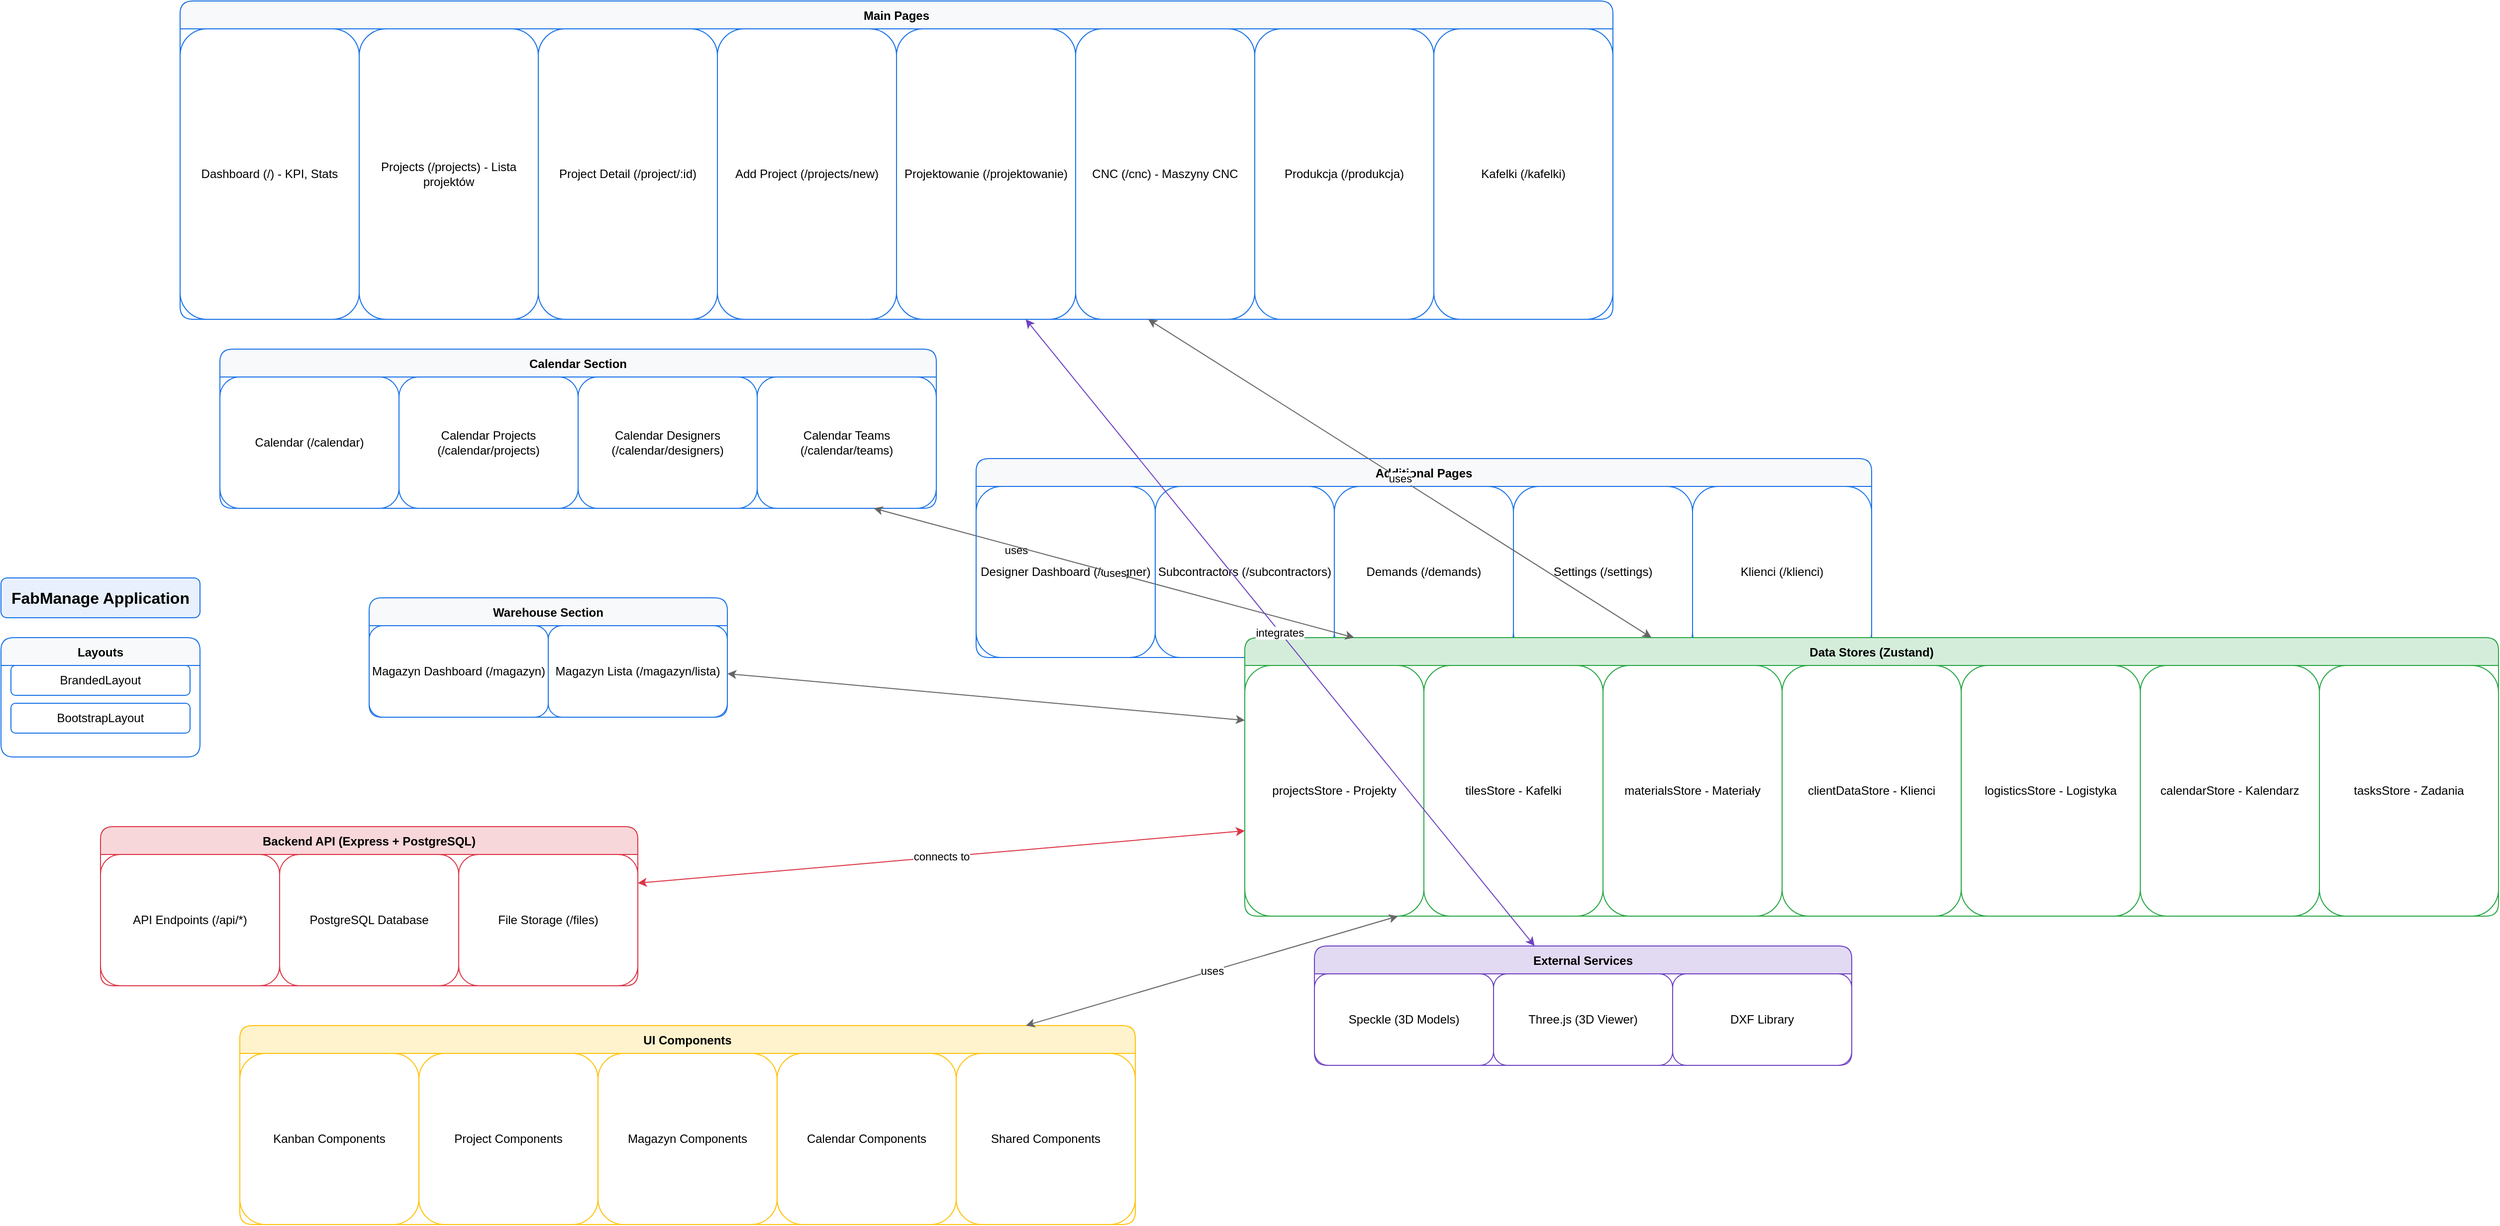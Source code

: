 <mxfile>
    <diagram id="SiteStructure" name="Site Structure">
        <mxGraphModel dx="728" dy="1847" grid="1" gridSize="10" guides="1" tooltips="1" connect="1" arrows="1" fold="1" page="1" pageScale="1" pageWidth="1169" pageHeight="827" background="#ffffff" math="0" shadow="0">
            <root>
                <mxCell id="0"/>
                <mxCell id="1" parent="0"/>
                <mxCell id="app_root" value="FabManage Application" style="rounded=1;whiteSpace=wrap;html=1;strokeColor=#1A73E8;fillColor=#e8f0fe;fontSize=16;fontStyle=1;" parent="1" vertex="1">
                    <mxGeometry x="20" y="20" width="200" height="40" as="geometry"/>
                </mxCell>
                <mxCell id="layouts" value="Layouts" style="swimlane;horizontal=1;rounded=1;strokeColor=#1A73E8;fillColor=#f8f9fa;collapsible=0;startSize=28;childLayout=stackLayout;" parent="1" vertex="1">
                    <mxGeometry x="20" y="80" width="200" height="120" as="geometry"/>
                </mxCell>
                <mxCell id="branded_layout" value="BrandedLayout" style="rounded=1;whiteSpace=wrap;html=1;strokeColor=#1A73E8;fillColor=#fff;" parent="layouts" vertex="1">
                    <mxGeometry x="10" y="28" width="180" height="30" as="geometry"/>
                </mxCell>
                <mxCell id="bootstrap_layout" value="BootstrapLayout" style="rounded=1;whiteSpace=wrap;html=1;strokeColor=#1A73E8;fillColor=#fff;" parent="layouts" vertex="1">
                    <mxGeometry x="10" y="66" width="180" height="30" as="geometry"/>
                </mxCell>
                <mxCell id="main_pages" value="Main Pages" style="swimlane;horizontal=1;rounded=1;strokeColor=#1A73E8;fillColor=#f8f9fa;collapsible=0;startSize=28;childLayout=stackLayout;" parent="1" vertex="1">
                    <mxGeometry x="200" y="-560" width="1440" height="320" as="geometry"/>
                </mxCell>
                <mxCell id="dashboard" value="Dashboard (/) - KPI, Stats" style="rounded=1;whiteSpace=wrap;html=1;strokeColor=#1A73E8;fillColor=#fff;" parent="main_pages" vertex="1">
                    <mxGeometry y="28" width="180" height="292" as="geometry"/>
                </mxCell>
                <mxCell id="projects" value="Projects (/projects) - Lista projektów" style="rounded=1;whiteSpace=wrap;html=1;strokeColor=#1A73E8;fillColor=#fff;" parent="main_pages" vertex="1">
                    <mxGeometry x="180" y="28" width="180" height="292" as="geometry"/>
                </mxCell>
                <mxCell id="project_detail" value="Project Detail (/project/:id)" style="rounded=1;whiteSpace=wrap;html=1;strokeColor=#1A73E8;fillColor=#fff;" parent="main_pages" vertex="1">
                    <mxGeometry x="360" y="28" width="180" height="292" as="geometry"/>
                </mxCell>
                <mxCell id="add_project" value="Add Project (/projects/new)" style="rounded=1;whiteSpace=wrap;html=1;strokeColor=#1A73E8;fillColor=#fff;" parent="main_pages" vertex="1">
                    <mxGeometry x="540" y="28" width="180" height="292" as="geometry"/>
                </mxCell>
                <mxCell id="projektowanie" value="Projektowanie (/projektowanie)" style="rounded=1;whiteSpace=wrap;html=1;strokeColor=#1A73E8;fillColor=#fff;" parent="main_pages" vertex="1">
                    <mxGeometry x="720" y="28" width="180" height="292" as="geometry"/>
                </mxCell>
                <mxCell id="cnc" value="CNC (/cnc) - Maszyny CNC" style="rounded=1;whiteSpace=wrap;html=1;strokeColor=#1A73E8;fillColor=#fff;" parent="main_pages" vertex="1">
                    <mxGeometry x="900" y="28" width="180" height="292" as="geometry"/>
                </mxCell>
                <mxCell id="produkcja" value="Produkcja (/produkcja)" style="rounded=1;whiteSpace=wrap;html=1;strokeColor=#1A73E8;fillColor=#fff;" parent="main_pages" vertex="1">
                    <mxGeometry x="1080" y="28" width="180" height="292" as="geometry"/>
                </mxCell>
                <mxCell id="tiles" value="Kafelki (/kafelki)" style="rounded=1;whiteSpace=wrap;html=1;strokeColor=#1A73E8;fillColor=#fff;" parent="main_pages" vertex="1">
                    <mxGeometry x="1260" y="28" width="180" height="292" as="geometry"/>
                </mxCell>
                <mxCell id="warehouse_section" value="Warehouse Section" style="swimlane;horizontal=1;rounded=1;strokeColor=#1A73E8;fillColor=#f8f9fa;collapsible=0;startSize=28;childLayout=stackLayout;" parent="1" vertex="1">
                    <mxGeometry x="390" y="40" width="360" height="120" as="geometry"/>
                </mxCell>
                <mxCell id="magazyn_dashboard" value="Magazyn Dashboard (/magazyn)" style="rounded=1;whiteSpace=wrap;html=1;strokeColor=#1A73E8;fillColor=#fff;" parent="warehouse_section" vertex="1">
                    <mxGeometry y="28" width="180" height="92" as="geometry"/>
                </mxCell>
                <mxCell id="magazyn_lista" value="Magazyn Lista (/magazyn/lista)" style="rounded=1;whiteSpace=wrap;html=1;strokeColor=#1A73E8;fillColor=#fff;" parent="warehouse_section" vertex="1">
                    <mxGeometry x="180" y="28" width="180" height="92" as="geometry"/>
                </mxCell>
                <mxCell id="calendar_section" value="Calendar Section" style="swimlane;horizontal=1;rounded=1;strokeColor=#1A73E8;fillColor=#f8f9fa;collapsible=0;startSize=28;childLayout=stackLayout;" parent="1" vertex="1">
                    <mxGeometry x="240" y="-210" width="720" height="160" as="geometry"/>
                </mxCell>
                <mxCell id="calendar_main" value="Calendar (/calendar)" style="rounded=1;whiteSpace=wrap;html=1;strokeColor=#1A73E8;fillColor=#fff;" parent="calendar_section" vertex="1">
                    <mxGeometry y="28" width="180" height="132" as="geometry"/>
                </mxCell>
                <mxCell id="calendar_projects" value="Calendar Projects (/calendar/projects)" style="rounded=1;whiteSpace=wrap;html=1;strokeColor=#1A73E8;fillColor=#fff;" parent="calendar_section" vertex="1">
                    <mxGeometry x="180" y="28" width="180" height="132" as="geometry"/>
                </mxCell>
                <mxCell id="calendar_designers" value="Calendar Designers (/calendar/designers)" style="rounded=1;whiteSpace=wrap;html=1;strokeColor=#1A73E8;fillColor=#fff;" parent="calendar_section" vertex="1">
                    <mxGeometry x="360" y="28" width="180" height="132" as="geometry"/>
                </mxCell>
                <mxCell id="calendar_teams" value="Calendar Teams (/calendar/teams)" style="rounded=1;whiteSpace=wrap;html=1;strokeColor=#1A73E8;fillColor=#fff;" parent="calendar_section" vertex="1">
                    <mxGeometry x="540" y="28" width="180" height="132" as="geometry"/>
                </mxCell>
                <mxCell id="additional_pages" value="Additional Pages" style="swimlane;horizontal=1;rounded=1;strokeColor=#1A73E8;fillColor=#f8f9fa;collapsible=0;startSize=28;childLayout=stackLayout;" parent="1" vertex="1">
                    <mxGeometry x="1000" y="-100" width="900" height="200" as="geometry"/>
                </mxCell>
                <mxCell id="designer_dashboard" value="Designer Dashboard (/designer)" style="rounded=1;whiteSpace=wrap;html=1;strokeColor=#1A73E8;fillColor=#fff;" parent="additional_pages" vertex="1">
                    <mxGeometry y="28" width="180" height="172" as="geometry"/>
                </mxCell>
                <mxCell id="subcontractors" value="Subcontractors (/subcontractors)" style="rounded=1;whiteSpace=wrap;html=1;strokeColor=#1A73E8;fillColor=#fff;" parent="additional_pages" vertex="1">
                    <mxGeometry x="180" y="28" width="180" height="172" as="geometry"/>
                </mxCell>
                <mxCell id="demands" value="Demands (/demands)" style="rounded=1;whiteSpace=wrap;html=1;strokeColor=#1A73E8;fillColor=#fff;" parent="additional_pages" vertex="1">
                    <mxGeometry x="360" y="28" width="180" height="172" as="geometry"/>
                </mxCell>
                <mxCell id="settings" value="Settings (/settings)" style="rounded=1;whiteSpace=wrap;html=1;strokeColor=#1A73E8;fillColor=#fff;" parent="additional_pages" vertex="1">
                    <mxGeometry x="540" y="28" width="180" height="172" as="geometry"/>
                </mxCell>
                <mxCell id="klienci" value="Klienci (/klienci)" style="rounded=1;whiteSpace=wrap;html=1;strokeColor=#1A73E8;fillColor=#fff;" parent="additional_pages" vertex="1">
                    <mxGeometry x="720" y="28" width="180" height="172" as="geometry"/>
                </mxCell>
                <mxCell id="data_stores" value="Data Stores (Zustand)" style="swimlane;horizontal=1;rounded=1;strokeColor=#28a745;fillColor=#d4edda;collapsible=0;startSize=28;childLayout=stackLayout;" parent="1" vertex="1">
                    <mxGeometry x="1270" y="80" width="1260" height="280" as="geometry"/>
                </mxCell>
                <mxCell id="projects_store" value="projectsStore - Projekty" style="rounded=1;whiteSpace=wrap;html=1;strokeColor=#28a745;fillColor=#fff;" parent="data_stores" vertex="1">
                    <mxGeometry y="28" width="180" height="252" as="geometry"/>
                </mxCell>
                <mxCell id="tiles_store" value="tilesStore - Kafelki" style="rounded=1;whiteSpace=wrap;html=1;strokeColor=#28a745;fillColor=#fff;" parent="data_stores" vertex="1">
                    <mxGeometry x="180" y="28" width="180" height="252" as="geometry"/>
                </mxCell>
                <mxCell id="materials_store" value="materialsStore - Materiały" style="rounded=1;whiteSpace=wrap;html=1;strokeColor=#28a745;fillColor=#fff;" parent="data_stores" vertex="1">
                    <mxGeometry x="360" y="28" width="180" height="252" as="geometry"/>
                </mxCell>
                <mxCell id="client_data_store" value="clientDataStore - Klienci" style="rounded=1;whiteSpace=wrap;html=1;strokeColor=#28a745;fillColor=#fff;" parent="data_stores" vertex="1">
                    <mxGeometry x="540" y="28" width="180" height="252" as="geometry"/>
                </mxCell>
                <mxCell id="logistics_store" value="logisticsStore - Logistyka" style="rounded=1;whiteSpace=wrap;html=1;strokeColor=#28a745;fillColor=#fff;" parent="data_stores" vertex="1">
                    <mxGeometry x="720" y="28" width="180" height="252" as="geometry"/>
                </mxCell>
                <mxCell id="calendar_store" value="calendarStore - Kalendarz" style="rounded=1;whiteSpace=wrap;html=1;strokeColor=#28a745;fillColor=#fff;" parent="data_stores" vertex="1">
                    <mxGeometry x="900" y="28" width="180" height="252" as="geometry"/>
                </mxCell>
                <mxCell id="tasks_store" value="tasksStore - Zadania" style="rounded=1;whiteSpace=wrap;html=1;strokeColor=#28a745;fillColor=#fff;" parent="data_stores" vertex="1">
                    <mxGeometry x="1080" y="28" width="180" height="252" as="geometry"/>
                </mxCell>
                <mxCell id="ui_components" value="UI Components" style="swimlane;horizontal=1;rounded=1;strokeColor=#ffc107;fillColor=#fff3cd;collapsible=0;startSize=28;childLayout=stackLayout;" parent="1" vertex="1">
                    <mxGeometry x="260" y="470" width="900" height="200" as="geometry"/>
                </mxCell>
                <mxCell id="kanban_components" value="Kanban Components" style="rounded=1;whiteSpace=wrap;html=1;strokeColor=#ffc107;fillColor=#fff;" parent="ui_components" vertex="1">
                    <mxGeometry y="28" width="180" height="172" as="geometry"/>
                </mxCell>
                <mxCell id="project_components" value="Project Components" style="rounded=1;whiteSpace=wrap;html=1;strokeColor=#ffc107;fillColor=#fff;" parent="ui_components" vertex="1">
                    <mxGeometry x="180" y="28" width="180" height="172" as="geometry"/>
                </mxCell>
                <mxCell id="magazyn_components" value="Magazyn Components" style="rounded=1;whiteSpace=wrap;html=1;strokeColor=#ffc107;fillColor=#fff;" parent="ui_components" vertex="1">
                    <mxGeometry x="360" y="28" width="180" height="172" as="geometry"/>
                </mxCell>
                <mxCell id="calendar_components" value="Calendar Components" style="rounded=1;whiteSpace=wrap;html=1;strokeColor=#ffc107;fillColor=#fff;" parent="ui_components" vertex="1">
                    <mxGeometry x="540" y="28" width="180" height="172" as="geometry"/>
                </mxCell>
                <mxCell id="shared_components" value="Shared Components" style="rounded=1;whiteSpace=wrap;html=1;strokeColor=#ffc107;fillColor=#fff;" parent="ui_components" vertex="1">
                    <mxGeometry x="720" y="28" width="180" height="172" as="geometry"/>
                </mxCell>
                <mxCell id="backend_api" value="Backend API (Express + PostgreSQL)" style="swimlane;horizontal=1;rounded=1;strokeColor=#dc3545;fillColor=#f8d7da;collapsible=0;startSize=28;childLayout=stackLayout;" parent="1" vertex="1">
                    <mxGeometry x="120" y="270" width="540" height="160" as="geometry"/>
                </mxCell>
                <mxCell id="api_endpoints" value="API Endpoints (/api/*)" style="rounded=1;whiteSpace=wrap;html=1;strokeColor=#dc3545;fillColor=#fff;" parent="backend_api" vertex="1">
                    <mxGeometry y="28" width="180" height="132" as="geometry"/>
                </mxCell>
                <mxCell id="database" value="PostgreSQL Database" style="rounded=1;whiteSpace=wrap;html=1;strokeColor=#dc3545;fillColor=#fff;" parent="backend_api" vertex="1">
                    <mxGeometry x="180" y="28" width="180" height="132" as="geometry"/>
                </mxCell>
                <mxCell id="file_storage" value="File Storage (/files)" style="rounded=1;whiteSpace=wrap;html=1;strokeColor=#dc3545;fillColor=#fff;" parent="backend_api" vertex="1">
                    <mxGeometry x="360" y="28" width="180" height="132" as="geometry"/>
                </mxCell>
                <mxCell id="external_services" value="External Services" style="swimlane;horizontal=1;rounded=1;strokeColor=#6f42c1;fillColor=#e2d9f3;collapsible=0;startSize=28;childLayout=stackLayout;" parent="1" vertex="1">
                    <mxGeometry x="1340" y="390" width="540" height="120" as="geometry"/>
                </mxCell>
                <mxCell id="speckle" value="Speckle (3D Models)" style="rounded=1;whiteSpace=wrap;html=1;strokeColor=#6f42c1;fillColor=#fff;" parent="external_services" vertex="1">
                    <mxGeometry y="28" width="180" height="92" as="geometry"/>
                </mxCell>
                <mxCell id="three_js" value="Three.js (3D Viewer)" style="rounded=1;whiteSpace=wrap;html=1;strokeColor=#6f42c1;fillColor=#fff;" parent="external_services" vertex="1">
                    <mxGeometry x="180" y="28" width="180" height="92" as="geometry"/>
                </mxCell>
                <mxCell id="dxf_lib" value="DXF Library" style="rounded=1;whiteSpace=wrap;html=1;strokeColor=#6f42c1;fillColor=#fff;" parent="external_services" vertex="1">
                    <mxGeometry x="360" y="28" width="180" height="92" as="geometry"/>
                </mxCell>
                <mxCell id="e1" value="uses" style="endArrow=classic;startArrow=classic;html=1;strokeColor=#666;curved=1;" parent="1" source="main_pages" target="data_stores" edge="1">
                    <mxGeometry width="50" height="50" relative="1" as="geometry">
                        <mxPoint x="360" y="200" as="sourcePoint"/>
                        <mxPoint x="120" y="240" as="targetPoint"/>
                    </mxGeometry>
                </mxCell>
                <mxCell id="e2" value="uses" style="endArrow=classic;startArrow=classic;html=1;strokeColor=#666;curved=1;" parent="1" source="warehouse_section" target="data_stores" edge="1">
                    <mxGeometry x="0.064" y="150" width="50" height="50" relative="1" as="geometry">
                        <mxPoint x="600" y="200" as="sourcePoint"/>
                        <mxPoint x="120" y="240" as="targetPoint"/>
                        <mxPoint as="offset"/>
                    </mxGeometry>
                </mxCell>
                <mxCell id="e3" value="uses" style="endArrow=classic;startArrow=classic;html=1;strokeColor=#666;curved=1;" parent="1" source="calendar_section" target="data_stores" edge="1">
                    <mxGeometry width="50" height="50" relative="1" as="geometry">
                        <mxPoint x="840" y="200" as="sourcePoint"/>
                        <mxPoint x="120" y="240" as="targetPoint"/>
                    </mxGeometry>
                </mxCell>
                <mxCell id="e4" value="connects to" style="endArrow=classic;startArrow=classic;html=1;strokeColor=#dc3545;curved=1;" parent="1" source="data_stores" target="backend_api" edge="1">
                    <mxGeometry width="50" height="50" relative="1" as="geometry">
                        <mxPoint x="220" y="380" as="sourcePoint"/>
                        <mxPoint x="500" y="380" as="targetPoint"/>
                    </mxGeometry>
                </mxCell>
                <mxCell id="e5" value="uses" style="endArrow=classic;startArrow=classic;html=1;strokeColor=#666;curved=1;" parent="1" source="ui_components" target="data_stores" edge="1">
                    <mxGeometry width="50" height="50" relative="1" as="geometry">
                        <mxPoint x="360" y="380" as="sourcePoint"/>
                        <mxPoint x="120" y="380" as="targetPoint"/>
                    </mxGeometry>
                </mxCell>
                <mxCell id="e6" value="integrates" style="endArrow=classic;startArrow=classic;html=1;strokeColor=#6f42c1;curved=1;" parent="1" source="main_pages" target="external_services" edge="1">
                    <mxGeometry width="50" height="50" relative="1" as="geometry">
                        <mxPoint x="360" y="200" as="sourcePoint"/>
                        <mxPoint x="840" y="240" as="targetPoint"/>
                    </mxGeometry>
                </mxCell>
            </root>
        </mxGraphModel>
    </diagram>
</mxfile>